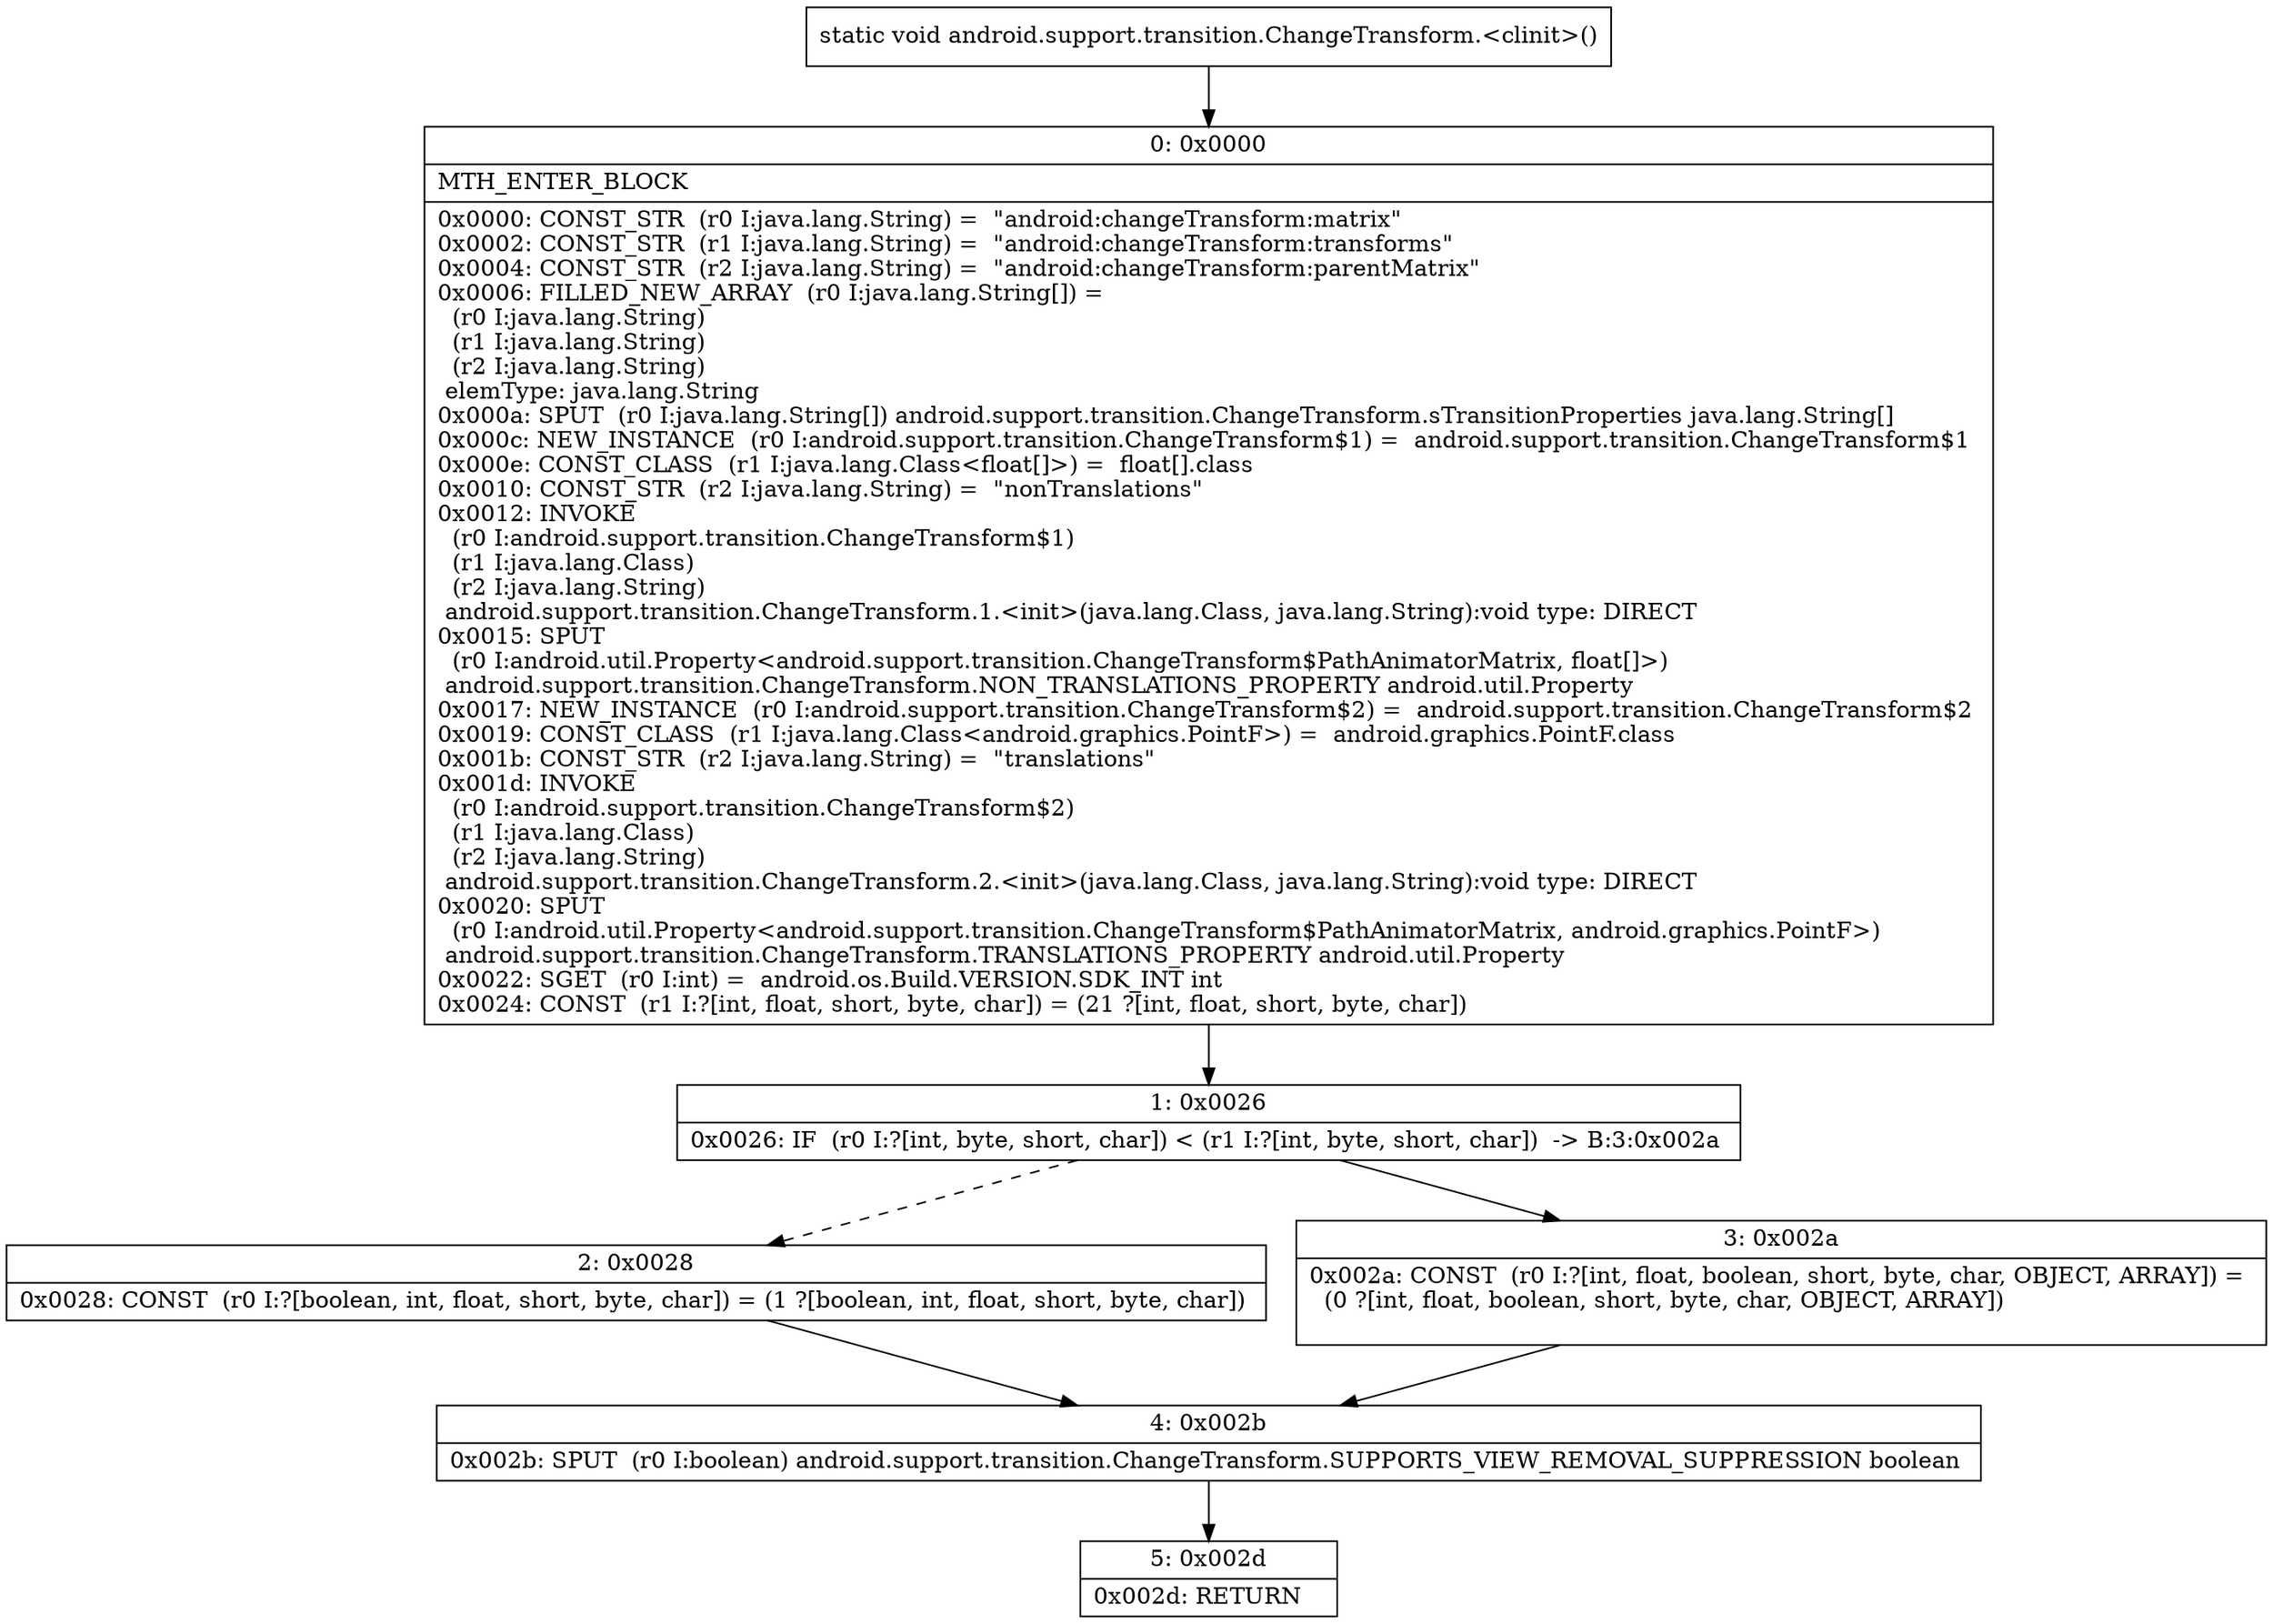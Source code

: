 digraph "CFG forandroid.support.transition.ChangeTransform.\<clinit\>()V" {
Node_0 [shape=record,label="{0\:\ 0x0000|MTH_ENTER_BLOCK\l|0x0000: CONST_STR  (r0 I:java.lang.String) =  \"android:changeTransform:matrix\" \l0x0002: CONST_STR  (r1 I:java.lang.String) =  \"android:changeTransform:transforms\" \l0x0004: CONST_STR  (r2 I:java.lang.String) =  \"android:changeTransform:parentMatrix\" \l0x0006: FILLED_NEW_ARRAY  (r0 I:java.lang.String[]) = \l  (r0 I:java.lang.String)\l  (r1 I:java.lang.String)\l  (r2 I:java.lang.String)\l elemType: java.lang.String \l0x000a: SPUT  (r0 I:java.lang.String[]) android.support.transition.ChangeTransform.sTransitionProperties java.lang.String[] \l0x000c: NEW_INSTANCE  (r0 I:android.support.transition.ChangeTransform$1) =  android.support.transition.ChangeTransform$1 \l0x000e: CONST_CLASS  (r1 I:java.lang.Class\<float[]\>) =  float[].class \l0x0010: CONST_STR  (r2 I:java.lang.String) =  \"nonTranslations\" \l0x0012: INVOKE  \l  (r0 I:android.support.transition.ChangeTransform$1)\l  (r1 I:java.lang.Class)\l  (r2 I:java.lang.String)\l android.support.transition.ChangeTransform.1.\<init\>(java.lang.Class, java.lang.String):void type: DIRECT \l0x0015: SPUT  \l  (r0 I:android.util.Property\<android.support.transition.ChangeTransform$PathAnimatorMatrix, float[]\>)\l android.support.transition.ChangeTransform.NON_TRANSLATIONS_PROPERTY android.util.Property \l0x0017: NEW_INSTANCE  (r0 I:android.support.transition.ChangeTransform$2) =  android.support.transition.ChangeTransform$2 \l0x0019: CONST_CLASS  (r1 I:java.lang.Class\<android.graphics.PointF\>) =  android.graphics.PointF.class \l0x001b: CONST_STR  (r2 I:java.lang.String) =  \"translations\" \l0x001d: INVOKE  \l  (r0 I:android.support.transition.ChangeTransform$2)\l  (r1 I:java.lang.Class)\l  (r2 I:java.lang.String)\l android.support.transition.ChangeTransform.2.\<init\>(java.lang.Class, java.lang.String):void type: DIRECT \l0x0020: SPUT  \l  (r0 I:android.util.Property\<android.support.transition.ChangeTransform$PathAnimatorMatrix, android.graphics.PointF\>)\l android.support.transition.ChangeTransform.TRANSLATIONS_PROPERTY android.util.Property \l0x0022: SGET  (r0 I:int) =  android.os.Build.VERSION.SDK_INT int \l0x0024: CONST  (r1 I:?[int, float, short, byte, char]) = (21 ?[int, float, short, byte, char]) \l}"];
Node_1 [shape=record,label="{1\:\ 0x0026|0x0026: IF  (r0 I:?[int, byte, short, char]) \< (r1 I:?[int, byte, short, char])  \-\> B:3:0x002a \l}"];
Node_2 [shape=record,label="{2\:\ 0x0028|0x0028: CONST  (r0 I:?[boolean, int, float, short, byte, char]) = (1 ?[boolean, int, float, short, byte, char]) \l}"];
Node_3 [shape=record,label="{3\:\ 0x002a|0x002a: CONST  (r0 I:?[int, float, boolean, short, byte, char, OBJECT, ARRAY]) = \l  (0 ?[int, float, boolean, short, byte, char, OBJECT, ARRAY])\l \l}"];
Node_4 [shape=record,label="{4\:\ 0x002b|0x002b: SPUT  (r0 I:boolean) android.support.transition.ChangeTransform.SUPPORTS_VIEW_REMOVAL_SUPPRESSION boolean \l}"];
Node_5 [shape=record,label="{5\:\ 0x002d|0x002d: RETURN   \l}"];
MethodNode[shape=record,label="{static void android.support.transition.ChangeTransform.\<clinit\>() }"];
MethodNode -> Node_0;
Node_0 -> Node_1;
Node_1 -> Node_2[style=dashed];
Node_1 -> Node_3;
Node_2 -> Node_4;
Node_3 -> Node_4;
Node_4 -> Node_5;
}


